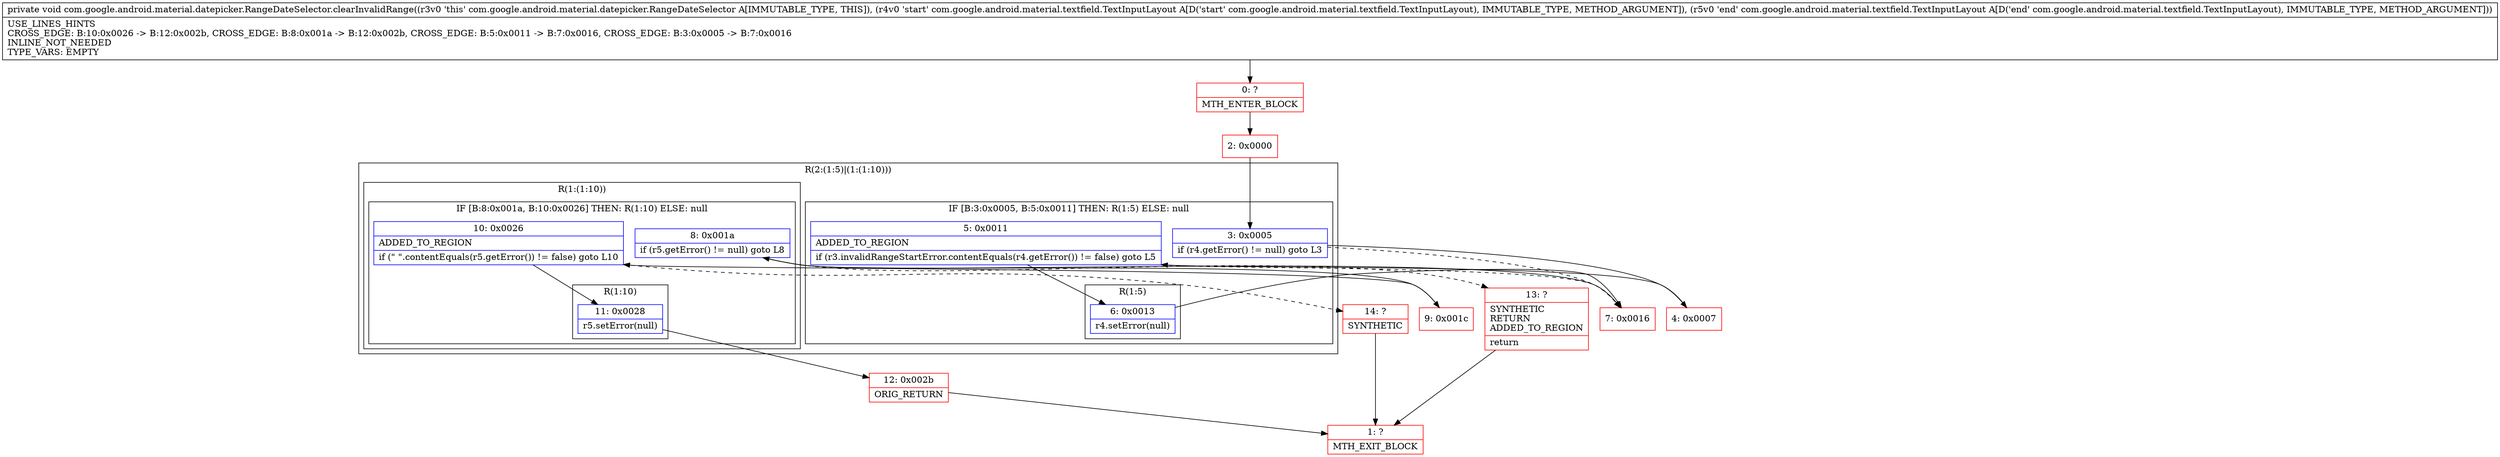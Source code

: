 digraph "CFG forcom.google.android.material.datepicker.RangeDateSelector.clearInvalidRange(Lcom\/google\/android\/material\/textfield\/TextInputLayout;Lcom\/google\/android\/material\/textfield\/TextInputLayout;)V" {
subgraph cluster_Region_836309552 {
label = "R(2:(1:5)|(1:(1:10)))";
node [shape=record,color=blue];
subgraph cluster_IfRegion_1508079930 {
label = "IF [B:3:0x0005, B:5:0x0011] THEN: R(1:5) ELSE: null";
node [shape=record,color=blue];
Node_3 [shape=record,label="{3\:\ 0x0005|if (r4.getError() != null) goto L3\l}"];
Node_5 [shape=record,label="{5\:\ 0x0011|ADDED_TO_REGION\l|if (r3.invalidRangeStartError.contentEquals(r4.getError()) != false) goto L5\l}"];
subgraph cluster_Region_258098608 {
label = "R(1:5)";
node [shape=record,color=blue];
Node_6 [shape=record,label="{6\:\ 0x0013|r4.setError(null)\l}"];
}
}
subgraph cluster_Region_1576127732 {
label = "R(1:(1:10))";
node [shape=record,color=blue];
subgraph cluster_IfRegion_608177640 {
label = "IF [B:8:0x001a, B:10:0x0026] THEN: R(1:10) ELSE: null";
node [shape=record,color=blue];
Node_8 [shape=record,label="{8\:\ 0x001a|if (r5.getError() != null) goto L8\l}"];
Node_10 [shape=record,label="{10\:\ 0x0026|ADDED_TO_REGION\l|if (\" \".contentEquals(r5.getError()) != false) goto L10\l}"];
subgraph cluster_Region_1713933043 {
label = "R(1:10)";
node [shape=record,color=blue];
Node_11 [shape=record,label="{11\:\ 0x0028|r5.setError(null)\l}"];
}
}
}
}
Node_0 [shape=record,color=red,label="{0\:\ ?|MTH_ENTER_BLOCK\l}"];
Node_2 [shape=record,color=red,label="{2\:\ 0x0000}"];
Node_4 [shape=record,color=red,label="{4\:\ 0x0007}"];
Node_7 [shape=record,color=red,label="{7\:\ 0x0016}"];
Node_9 [shape=record,color=red,label="{9\:\ 0x001c}"];
Node_12 [shape=record,color=red,label="{12\:\ 0x002b|ORIG_RETURN\l}"];
Node_1 [shape=record,color=red,label="{1\:\ ?|MTH_EXIT_BLOCK\l}"];
Node_14 [shape=record,color=red,label="{14\:\ ?|SYNTHETIC\l}"];
Node_13 [shape=record,color=red,label="{13\:\ ?|SYNTHETIC\lRETURN\lADDED_TO_REGION\l|return\l}"];
MethodNode[shape=record,label="{private void com.google.android.material.datepicker.RangeDateSelector.clearInvalidRange((r3v0 'this' com.google.android.material.datepicker.RangeDateSelector A[IMMUTABLE_TYPE, THIS]), (r4v0 'start' com.google.android.material.textfield.TextInputLayout A[D('start' com.google.android.material.textfield.TextInputLayout), IMMUTABLE_TYPE, METHOD_ARGUMENT]), (r5v0 'end' com.google.android.material.textfield.TextInputLayout A[D('end' com.google.android.material.textfield.TextInputLayout), IMMUTABLE_TYPE, METHOD_ARGUMENT]))  | USE_LINES_HINTS\lCROSS_EDGE: B:10:0x0026 \-\> B:12:0x002b, CROSS_EDGE: B:8:0x001a \-\> B:12:0x002b, CROSS_EDGE: B:5:0x0011 \-\> B:7:0x0016, CROSS_EDGE: B:3:0x0005 \-\> B:7:0x0016\lINLINE_NOT_NEEDED\lTYPE_VARS: EMPTY\l}"];
MethodNode -> Node_0;Node_3 -> Node_4;
Node_3 -> Node_7[style=dashed];
Node_5 -> Node_6;
Node_5 -> Node_7[style=dashed];
Node_6 -> Node_7;
Node_8 -> Node_9;
Node_8 -> Node_13[style=dashed];
Node_10 -> Node_11;
Node_10 -> Node_14[style=dashed];
Node_11 -> Node_12;
Node_0 -> Node_2;
Node_2 -> Node_3;
Node_4 -> Node_5;
Node_7 -> Node_8;
Node_9 -> Node_10;
Node_12 -> Node_1;
Node_14 -> Node_1;
Node_13 -> Node_1;
}

